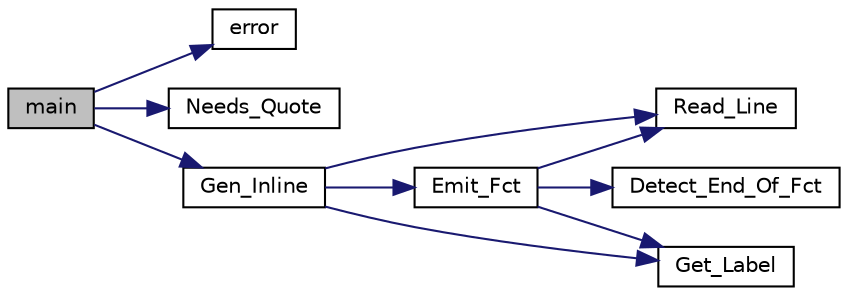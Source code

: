 digraph "main"
{
  edge [fontname="Helvetica",fontsize="10",labelfontname="Helvetica",labelfontsize="10"];
  node [fontname="Helvetica",fontsize="10",shape=record];
  rankdir="LR";
  Node1 [label="main",height=0.2,width=0.4,color="black", fillcolor="grey75", style="filled", fontcolor="black"];
  Node1 -> Node2 [color="midnightblue",fontsize="10",style="solid",fontname="Helvetica"];
  Node2 [label="error",height=0.2,width=0.4,color="black", fillcolor="white", style="filled",URL="$chkma_8c.html#a518288848eb2471573b6581060452931"];
  Node1 -> Node3 [color="midnightblue",fontsize="10",style="solid",fontname="Helvetica"];
  Node3 [label="Needs_Quote",height=0.2,width=0.4,color="black", fillcolor="white", style="filled",URL="$extract__asm_8c.html#aa71d4adffc2c2a98744cc1a6d86018c8"];
  Node1 -> Node4 [color="midnightblue",fontsize="10",style="solid",fontname="Helvetica"];
  Node4 [label="Gen_Inline",height=0.2,width=0.4,color="black", fillcolor="white", style="filled",URL="$extract__asm_8c.html#ae70762e972381d3bfdbb2fbc9619613c"];
  Node4 -> Node5 [color="midnightblue",fontsize="10",style="solid",fontname="Helvetica"];
  Node5 [label="Read_Line",height=0.2,width=0.4,color="black", fillcolor="white", style="filled",URL="$extract__asm_8c.html#a5f491f4b8c2a2f0bc11dcbd511606b18"];
  Node4 -> Node6 [color="midnightblue",fontsize="10",style="solid",fontname="Helvetica"];
  Node6 [label="Get_Label",height=0.2,width=0.4,color="black", fillcolor="white", style="filled",URL="$extract__asm_8c.html#a1d46d1f5049770281c53139319f21d5c"];
  Node4 -> Node7 [color="midnightblue",fontsize="10",style="solid",fontname="Helvetica"];
  Node7 [label="Emit_Fct",height=0.2,width=0.4,color="black", fillcolor="white", style="filled",URL="$extract__asm_8c.html#abbaddb0f49bd9fab30efc6fb2df4d615"];
  Node7 -> Node5 [color="midnightblue",fontsize="10",style="solid",fontname="Helvetica"];
  Node7 -> Node8 [color="midnightblue",fontsize="10",style="solid",fontname="Helvetica"];
  Node8 [label="Detect_End_Of_Fct",height=0.2,width=0.4,color="black", fillcolor="white", style="filled",URL="$extract__asm_8c.html#a30f27ef070dc63b3139a78c8145ed483"];
  Node7 -> Node6 [color="midnightblue",fontsize="10",style="solid",fontname="Helvetica"];
}
